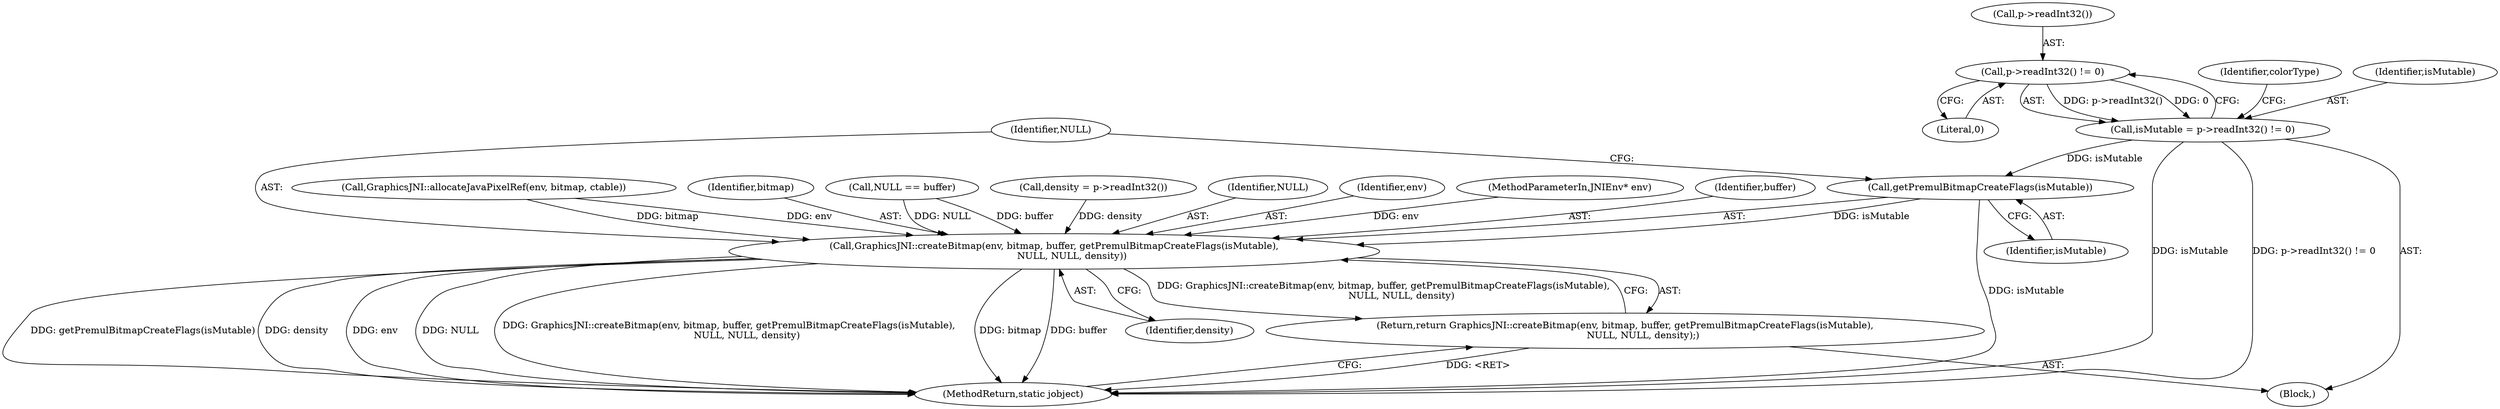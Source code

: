 digraph "0_Android_d44e5bde18a41beda39d49189bef7f2ba7c8f3cb@API" {
"1000123" [label="(Call,p->readInt32() != 0)"];
"1000121" [label="(Call,isMutable = p->readInt32() != 0)"];
"1000278" [label="(Call,getPremulBitmapCreateFlags(isMutable))"];
"1000274" [label="(Call,GraphicsJNI::createBitmap(env, bitmap, buffer, getPremulBitmapCreateFlags(isMutable),\n            NULL, NULL, density))"];
"1000273" [label="(Return,return GraphicsJNI::createBitmap(env, bitmap, buffer, getPremulBitmapCreateFlags(isMutable),\n            NULL, NULL, density);)"];
"1000128" [label="(Identifier,colorType)"];
"1000277" [label="(Identifier,buffer)"];
"1000227" [label="(Call,GraphicsJNI::allocateJavaPixelRef(env, bitmap, ctable))"];
"1000282" [label="(Identifier,density)"];
"1000273" [label="(Return,return GraphicsJNI::createBitmap(env, bitmap, buffer, getPremulBitmapCreateFlags(isMutable),\n            NULL, NULL, density);)"];
"1000283" [label="(MethodReturn,static jobject)"];
"1000276" [label="(Identifier,bitmap)"];
"1000232" [label="(Call,NULL == buffer)"];
"1000151" [label="(Call,density = p->readInt32())"];
"1000281" [label="(Identifier,NULL)"];
"1000124" [label="(Call,p->readInt32())"];
"1000275" [label="(Identifier,env)"];
"1000278" [label="(Call,getPremulBitmapCreateFlags(isMutable))"];
"1000123" [label="(Call,p->readInt32() != 0)"];
"1000122" [label="(Identifier,isMutable)"];
"1000101" [label="(MethodParameterIn,JNIEnv* env)"];
"1000280" [label="(Identifier,NULL)"];
"1000279" [label="(Identifier,isMutable)"];
"1000121" [label="(Call,isMutable = p->readInt32() != 0)"];
"1000104" [label="(Block,)"];
"1000125" [label="(Literal,0)"];
"1000274" [label="(Call,GraphicsJNI::createBitmap(env, bitmap, buffer, getPremulBitmapCreateFlags(isMutable),\n            NULL, NULL, density))"];
"1000123" -> "1000121"  [label="AST: "];
"1000123" -> "1000125"  [label="CFG: "];
"1000124" -> "1000123"  [label="AST: "];
"1000125" -> "1000123"  [label="AST: "];
"1000121" -> "1000123"  [label="CFG: "];
"1000123" -> "1000121"  [label="DDG: p->readInt32()"];
"1000123" -> "1000121"  [label="DDG: 0"];
"1000121" -> "1000104"  [label="AST: "];
"1000122" -> "1000121"  [label="AST: "];
"1000128" -> "1000121"  [label="CFG: "];
"1000121" -> "1000283"  [label="DDG: p->readInt32() != 0"];
"1000121" -> "1000283"  [label="DDG: isMutable"];
"1000121" -> "1000278"  [label="DDG: isMutable"];
"1000278" -> "1000274"  [label="AST: "];
"1000278" -> "1000279"  [label="CFG: "];
"1000279" -> "1000278"  [label="AST: "];
"1000280" -> "1000278"  [label="CFG: "];
"1000278" -> "1000283"  [label="DDG: isMutable"];
"1000278" -> "1000274"  [label="DDG: isMutable"];
"1000274" -> "1000273"  [label="AST: "];
"1000274" -> "1000282"  [label="CFG: "];
"1000275" -> "1000274"  [label="AST: "];
"1000276" -> "1000274"  [label="AST: "];
"1000277" -> "1000274"  [label="AST: "];
"1000280" -> "1000274"  [label="AST: "];
"1000281" -> "1000274"  [label="AST: "];
"1000282" -> "1000274"  [label="AST: "];
"1000273" -> "1000274"  [label="CFG: "];
"1000274" -> "1000283"  [label="DDG: density"];
"1000274" -> "1000283"  [label="DDG: env"];
"1000274" -> "1000283"  [label="DDG: NULL"];
"1000274" -> "1000283"  [label="DDG: GraphicsJNI::createBitmap(env, bitmap, buffer, getPremulBitmapCreateFlags(isMutable),\n            NULL, NULL, density)"];
"1000274" -> "1000283"  [label="DDG: getPremulBitmapCreateFlags(isMutable)"];
"1000274" -> "1000283"  [label="DDG: bitmap"];
"1000274" -> "1000283"  [label="DDG: buffer"];
"1000274" -> "1000273"  [label="DDG: GraphicsJNI::createBitmap(env, bitmap, buffer, getPremulBitmapCreateFlags(isMutable),\n            NULL, NULL, density)"];
"1000227" -> "1000274"  [label="DDG: env"];
"1000227" -> "1000274"  [label="DDG: bitmap"];
"1000101" -> "1000274"  [label="DDG: env"];
"1000232" -> "1000274"  [label="DDG: buffer"];
"1000232" -> "1000274"  [label="DDG: NULL"];
"1000151" -> "1000274"  [label="DDG: density"];
"1000273" -> "1000104"  [label="AST: "];
"1000283" -> "1000273"  [label="CFG: "];
"1000273" -> "1000283"  [label="DDG: <RET>"];
}
